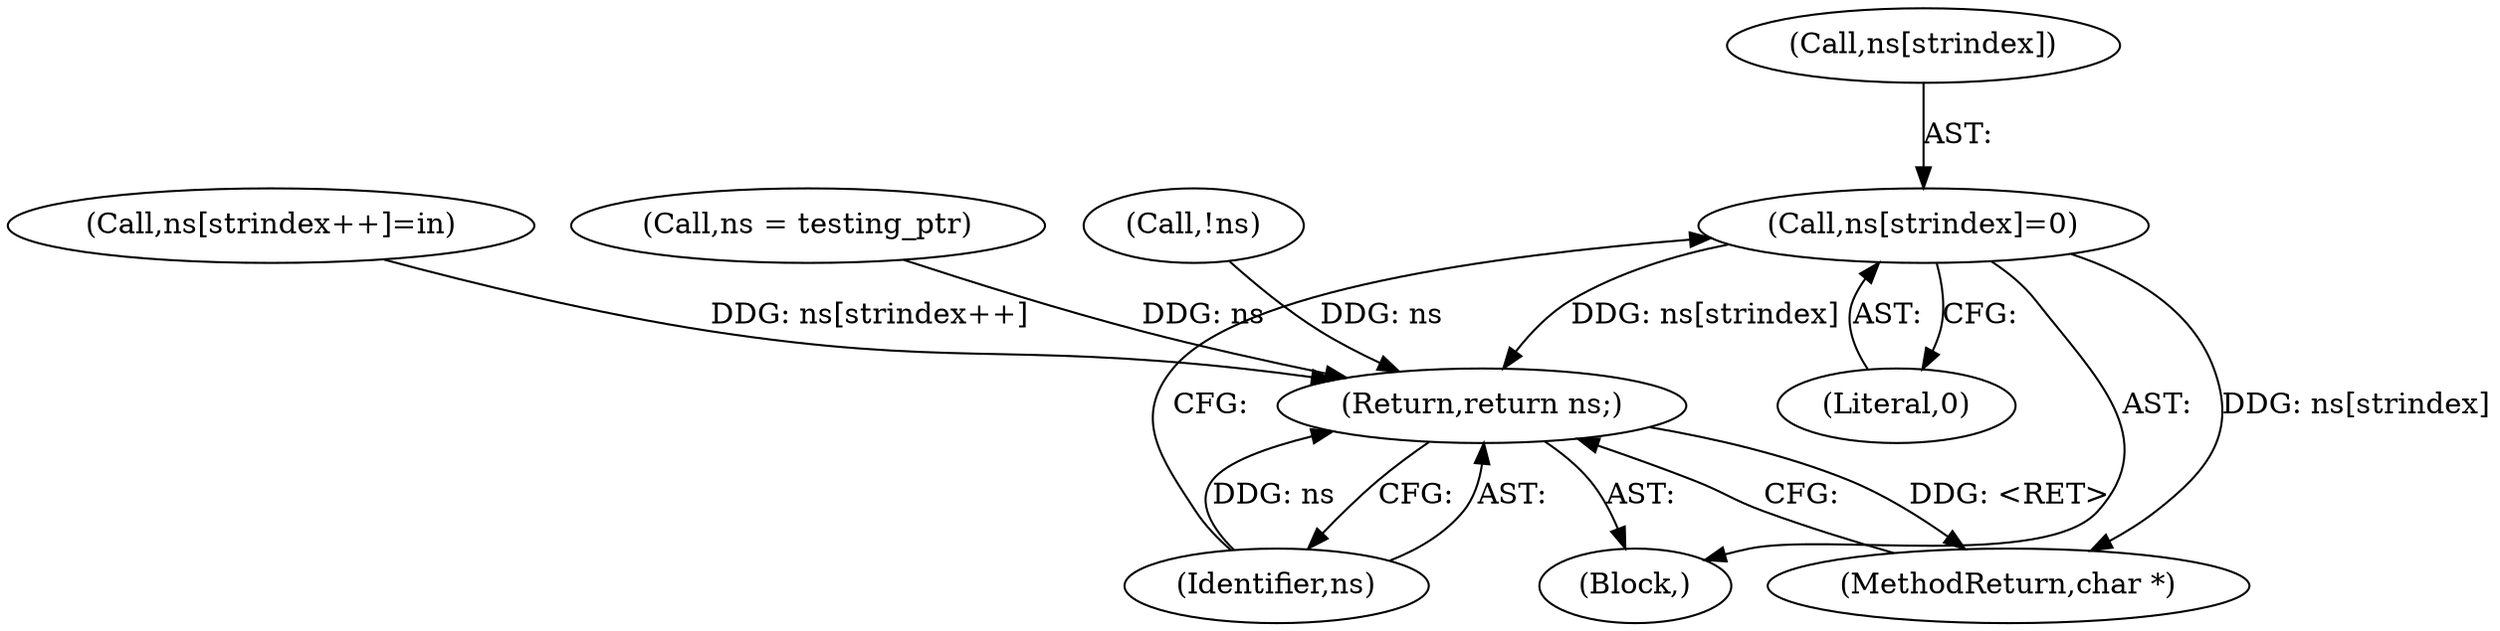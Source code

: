 digraph "0_curl_75ca568fa1c19de4c5358fed246686de8467c238@array" {
"1000228" [label="(Call,ns[strindex]=0)"];
"1000233" [label="(Return,return ns;)"];
"1000144" [label="(Call,!ns)"];
"1000229" [label="(Call,ns[strindex])"];
"1000232" [label="(Literal,0)"];
"1000233" [label="(Return,return ns;)"];
"1000164" [label="(Call,ns[strindex++]=in)"];
"1000198" [label="(Call,ns = testing_ptr)"];
"1000110" [label="(Block,)"];
"1000235" [label="(MethodReturn,char *)"];
"1000234" [label="(Identifier,ns)"];
"1000228" [label="(Call,ns[strindex]=0)"];
"1000228" -> "1000110"  [label="AST: "];
"1000228" -> "1000232"  [label="CFG: "];
"1000229" -> "1000228"  [label="AST: "];
"1000232" -> "1000228"  [label="AST: "];
"1000234" -> "1000228"  [label="CFG: "];
"1000228" -> "1000235"  [label="DDG: ns[strindex]"];
"1000228" -> "1000233"  [label="DDG: ns[strindex]"];
"1000233" -> "1000110"  [label="AST: "];
"1000233" -> "1000234"  [label="CFG: "];
"1000234" -> "1000233"  [label="AST: "];
"1000235" -> "1000233"  [label="CFG: "];
"1000233" -> "1000235"  [label="DDG: <RET>"];
"1000234" -> "1000233"  [label="DDG: ns"];
"1000198" -> "1000233"  [label="DDG: ns"];
"1000144" -> "1000233"  [label="DDG: ns"];
"1000164" -> "1000233"  [label="DDG: ns[strindex++]"];
}
